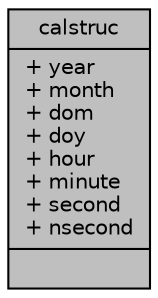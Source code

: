 digraph "calstruc"
{
 // INTERACTIVE_SVG=YES
  edge [fontname="Helvetica",fontsize="10",labelfontname="Helvetica",labelfontsize="10"];
  node [fontname="Helvetica",fontsize="10",shape=record];
  Node1 [label="{calstruc\n|+ year\l+ month\l+ dom\l+ doy\l+ hour\l+ minute\l+ second\l+ nsecond\l|}",height=0.2,width=0.4,color="black", fillcolor="grey75", style="filled", fontcolor="black"];
}
